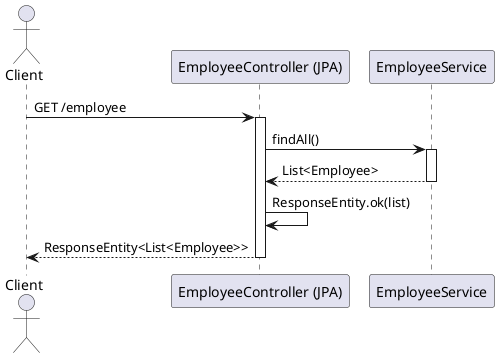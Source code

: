 @startuml
actor Client
participant "EmployeeController (JPA)" as EmployeeController
participant EmployeeService

Client -> EmployeeController: GET /employee
activate EmployeeController
EmployeeController -> EmployeeService: findAll()
activate EmployeeService
EmployeeService --> EmployeeController: List<Employee>
deactivate EmployeeService
EmployeeController -> EmployeeController: ResponseEntity.ok(list)
EmployeeController --> Client: ResponseEntity<List<Employee>>
deactivate EmployeeController
@enduml
